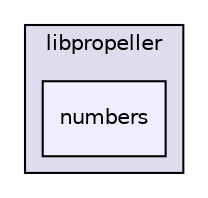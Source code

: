 digraph "numbers" {
  compound=true
  node [ fontsize="10", fontname="Helvetica"];
  edge [ labelfontsize="10", labelfontname="Helvetica"];
  subgraph clusterdir_34d10b20358c807fff993149200b6a31 {
    graph [ bgcolor="#ddddee", pencolor="black", label="libpropeller" fontname="Helvetica", fontsize="10", URL="dir_34d10b20358c807fff993149200b6a31.html"]
  dir_3afacc6d82ccb934279837e9a1d54839 [shape=box, label="numbers", style="filled", fillcolor="#eeeeff", pencolor="black", URL="dir_3afacc6d82ccb934279837e9a1d54839.html"];
  }
}

